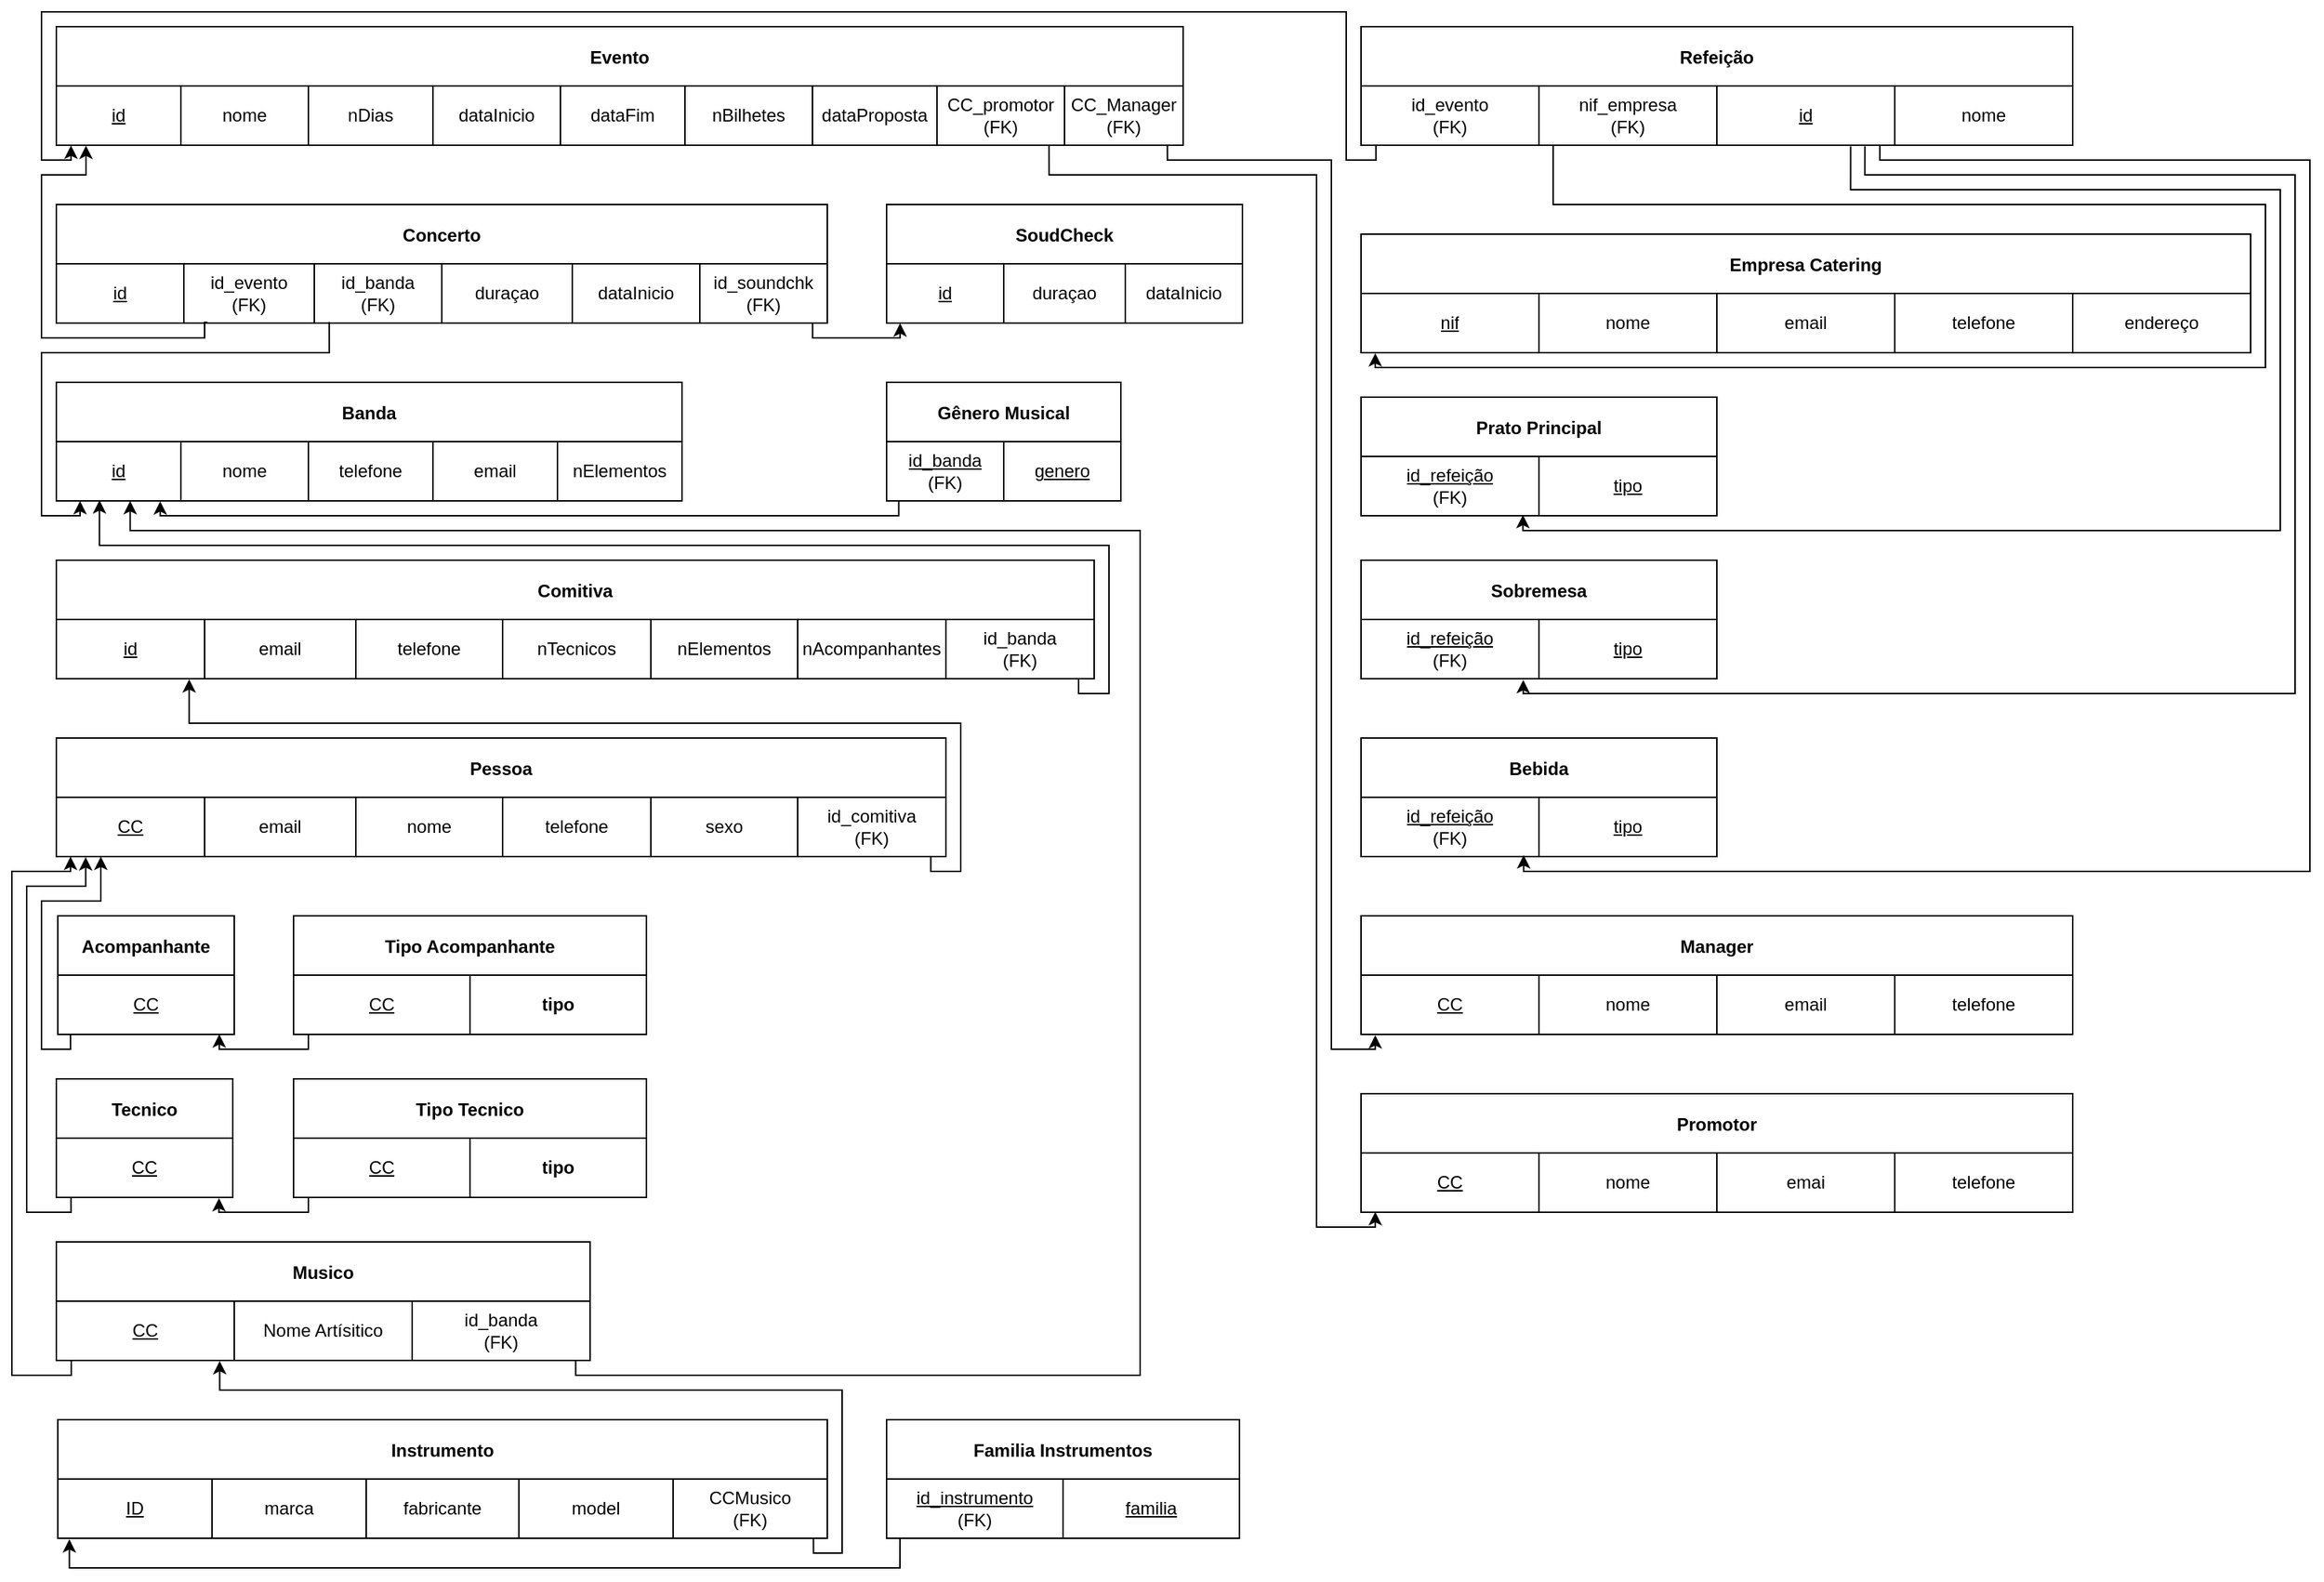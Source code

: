 <mxfile version="17.4.1" type="github" pages="2">
  <diagram id="R2lEEEUBdFMjLlhIrx00" name="ER">
    <mxGraphModel dx="1450" dy="1870" grid="1" gridSize="10" guides="1" tooltips="1" connect="1" arrows="1" fold="1" page="1" pageScale="1" pageWidth="850" pageHeight="1100" math="0" shadow="0" extFonts="Permanent Marker^https://fonts.googleapis.com/css?family=Permanent+Marker">
      <root>
        <mxCell id="0" />
        <mxCell id="1" parent="0" />
        <mxCell id="3KLhhR-wE-iDtdJiDRRI-1" value="Evento" style="shape=table;startSize=40;container=1;collapsible=0;childLayout=tableLayout;fontStyle=1;align=center;" vertex="1" parent="1">
          <mxGeometry x="40" y="40" width="760" height="80" as="geometry" />
        </mxCell>
        <mxCell id="3KLhhR-wE-iDtdJiDRRI-2" value="" style="shape=tableRow;horizontal=0;startSize=0;swimlaneHead=0;swimlaneBody=0;top=0;left=0;bottom=0;right=0;collapsible=0;dropTarget=0;fillColor=none;points=[[0,0.5],[1,0.5]];portConstraint=eastwest;" vertex="1" parent="3KLhhR-wE-iDtdJiDRRI-1">
          <mxGeometry y="40" width="760" height="40" as="geometry" />
        </mxCell>
        <mxCell id="3KLhhR-wE-iDtdJiDRRI-3" value="&lt;u&gt;id&lt;/u&gt;" style="shape=partialRectangle;html=1;whiteSpace=wrap;connectable=0;fillColor=none;top=0;left=0;bottom=0;right=0;overflow=hidden;" vertex="1" parent="3KLhhR-wE-iDtdJiDRRI-2">
          <mxGeometry width="84" height="40" as="geometry">
            <mxRectangle width="84" height="40" as="alternateBounds" />
          </mxGeometry>
        </mxCell>
        <mxCell id="3KLhhR-wE-iDtdJiDRRI-4" value="nome" style="shape=partialRectangle;html=1;whiteSpace=wrap;connectable=0;fillColor=none;top=0;left=0;bottom=0;right=0;overflow=hidden;" vertex="1" parent="3KLhhR-wE-iDtdJiDRRI-2">
          <mxGeometry x="84" width="86" height="40" as="geometry">
            <mxRectangle width="86" height="40" as="alternateBounds" />
          </mxGeometry>
        </mxCell>
        <mxCell id="3KLhhR-wE-iDtdJiDRRI-5" value="nDias" style="shape=partialRectangle;html=1;whiteSpace=wrap;connectable=0;fillColor=none;top=0;left=0;bottom=0;right=0;overflow=hidden;" vertex="1" parent="3KLhhR-wE-iDtdJiDRRI-2">
          <mxGeometry x="170" width="84" height="40" as="geometry">
            <mxRectangle width="84" height="40" as="alternateBounds" />
          </mxGeometry>
        </mxCell>
        <mxCell id="3KLhhR-wE-iDtdJiDRRI-14" value="dataInicio" style="shape=partialRectangle;html=1;whiteSpace=wrap;connectable=0;fillColor=none;top=0;left=0;bottom=0;right=0;overflow=hidden;" vertex="1" parent="3KLhhR-wE-iDtdJiDRRI-2">
          <mxGeometry x="254" width="86" height="40" as="geometry">
            <mxRectangle width="86" height="40" as="alternateBounds" />
          </mxGeometry>
        </mxCell>
        <mxCell id="3KLhhR-wE-iDtdJiDRRI-20" value="dataFim" style="shape=partialRectangle;html=1;whiteSpace=wrap;connectable=0;fillColor=none;top=0;left=0;bottom=0;right=0;overflow=hidden;" vertex="1" parent="3KLhhR-wE-iDtdJiDRRI-2">
          <mxGeometry x="340" width="84" height="40" as="geometry">
            <mxRectangle width="84" height="40" as="alternateBounds" />
          </mxGeometry>
        </mxCell>
        <mxCell id="3KLhhR-wE-iDtdJiDRRI-19" value="nBilhetes" style="shape=partialRectangle;html=1;whiteSpace=wrap;connectable=0;fillColor=none;top=0;left=0;bottom=0;right=0;overflow=hidden;" vertex="1" parent="3KLhhR-wE-iDtdJiDRRI-2">
          <mxGeometry x="424" width="86" height="40" as="geometry">
            <mxRectangle width="86" height="40" as="alternateBounds" />
          </mxGeometry>
        </mxCell>
        <mxCell id="3KLhhR-wE-iDtdJiDRRI-18" value="dataProposta" style="shape=partialRectangle;html=1;whiteSpace=wrap;connectable=0;fillColor=none;top=0;left=0;bottom=0;right=0;overflow=hidden;" vertex="1" parent="3KLhhR-wE-iDtdJiDRRI-2">
          <mxGeometry x="510" width="84" height="40" as="geometry">
            <mxRectangle width="84" height="40" as="alternateBounds" />
          </mxGeometry>
        </mxCell>
        <mxCell id="3KLhhR-wE-iDtdJiDRRI-17" value="&lt;span&gt;CC_promotor&lt;br&gt;(FK)&lt;br&gt;&lt;/span&gt;" style="shape=partialRectangle;html=1;whiteSpace=wrap;connectable=0;fillColor=none;top=0;left=0;bottom=0;right=0;overflow=hidden;" vertex="1" parent="3KLhhR-wE-iDtdJiDRRI-2">
          <mxGeometry x="594" width="86" height="40" as="geometry">
            <mxRectangle width="86" height="40" as="alternateBounds" />
          </mxGeometry>
        </mxCell>
        <mxCell id="3KLhhR-wE-iDtdJiDRRI-16" value="CC_Manager&lt;br&gt;(FK)" style="shape=partialRectangle;html=1;whiteSpace=wrap;connectable=0;fillColor=none;top=0;left=0;bottom=0;right=0;overflow=hidden;" vertex="1" parent="3KLhhR-wE-iDtdJiDRRI-2">
          <mxGeometry x="680" width="80" height="40" as="geometry">
            <mxRectangle width="80" height="40" as="alternateBounds" />
          </mxGeometry>
        </mxCell>
        <mxCell id="3KLhhR-wE-iDtdJiDRRI-21" value="Concerto" style="shape=table;startSize=40;container=1;collapsible=0;childLayout=tableLayout;fontStyle=1;align=center;" vertex="1" parent="1">
          <mxGeometry x="40" y="160" width="520" height="80" as="geometry" />
        </mxCell>
        <mxCell id="3KLhhR-wE-iDtdJiDRRI-22" value="" style="shape=tableRow;horizontal=0;startSize=0;swimlaneHead=0;swimlaneBody=0;top=0;left=0;bottom=0;right=0;collapsible=0;dropTarget=0;fillColor=none;points=[[0,0.5],[1,0.5]];portConstraint=eastwest;" vertex="1" parent="3KLhhR-wE-iDtdJiDRRI-21">
          <mxGeometry y="40" width="520" height="40" as="geometry" />
        </mxCell>
        <mxCell id="3KLhhR-wE-iDtdJiDRRI-23" value="&lt;u&gt;id&lt;/u&gt;" style="shape=partialRectangle;html=1;whiteSpace=wrap;connectable=0;fillColor=none;top=0;left=0;bottom=0;right=0;overflow=hidden;" vertex="1" parent="3KLhhR-wE-iDtdJiDRRI-22">
          <mxGeometry width="86" height="40" as="geometry">
            <mxRectangle width="86" height="40" as="alternateBounds" />
          </mxGeometry>
        </mxCell>
        <mxCell id="3KLhhR-wE-iDtdJiDRRI-24" value="id_evento&lt;br&gt;(FK)" style="shape=partialRectangle;html=1;whiteSpace=wrap;connectable=0;fillColor=none;top=0;left=0;bottom=0;right=0;overflow=hidden;" vertex="1" parent="3KLhhR-wE-iDtdJiDRRI-22">
          <mxGeometry x="86" width="88" height="40" as="geometry">
            <mxRectangle width="88" height="40" as="alternateBounds" />
          </mxGeometry>
        </mxCell>
        <mxCell id="3KLhhR-wE-iDtdJiDRRI-25" value="id_banda&lt;br&gt;(FK)" style="shape=partialRectangle;html=1;whiteSpace=wrap;connectable=0;fillColor=none;top=0;left=0;bottom=0;right=0;overflow=hidden;" vertex="1" parent="3KLhhR-wE-iDtdJiDRRI-22">
          <mxGeometry x="174" width="86" height="40" as="geometry">
            <mxRectangle width="86" height="40" as="alternateBounds" />
          </mxGeometry>
        </mxCell>
        <mxCell id="3KLhhR-wE-iDtdJiDRRI-26" value="duraçao" style="shape=partialRectangle;html=1;whiteSpace=wrap;connectable=0;fillColor=none;top=0;left=0;bottom=0;right=0;overflow=hidden;" vertex="1" parent="3KLhhR-wE-iDtdJiDRRI-22">
          <mxGeometry x="260" width="88" height="40" as="geometry">
            <mxRectangle width="88" height="40" as="alternateBounds" />
          </mxGeometry>
        </mxCell>
        <mxCell id="3KLhhR-wE-iDtdJiDRRI-27" value="dataInicio" style="shape=partialRectangle;html=1;whiteSpace=wrap;connectable=0;fillColor=none;top=0;left=0;bottom=0;right=0;overflow=hidden;" vertex="1" parent="3KLhhR-wE-iDtdJiDRRI-22">
          <mxGeometry x="348" width="86" height="40" as="geometry">
            <mxRectangle width="86" height="40" as="alternateBounds" />
          </mxGeometry>
        </mxCell>
        <mxCell id="3KLhhR-wE-iDtdJiDRRI-32" value="id_soundchk&lt;br&gt;(FK)" style="shape=partialRectangle;html=1;whiteSpace=wrap;connectable=0;fillColor=none;top=0;left=0;bottom=0;right=0;overflow=hidden;" vertex="1" parent="3KLhhR-wE-iDtdJiDRRI-22">
          <mxGeometry x="434" width="86" height="40" as="geometry">
            <mxRectangle width="86" height="40" as="alternateBounds" />
          </mxGeometry>
        </mxCell>
        <mxCell id="3KLhhR-wE-iDtdJiDRRI-33" value="" style="endArrow=classic;html=1;rounded=0;edgeStyle=orthogonalEdgeStyle;exitX=0.196;exitY=0.987;exitDx=0;exitDy=0;exitPerimeter=0;entryX=0.026;entryY=1.006;entryDx=0;entryDy=0;entryPerimeter=0;" edge="1" parent="1" source="3KLhhR-wE-iDtdJiDRRI-22" target="3KLhhR-wE-iDtdJiDRRI-2">
          <mxGeometry width="50" height="50" relative="1" as="geometry">
            <mxPoint x="140" y="250" as="sourcePoint" />
            <mxPoint x="50" y="120" as="targetPoint" />
            <Array as="points">
              <mxPoint x="140" y="240" />
              <mxPoint x="140" y="250" />
              <mxPoint x="30" y="250" />
              <mxPoint x="30" y="140" />
              <mxPoint x="60" y="140" />
              <mxPoint x="60" y="120" />
            </Array>
          </mxGeometry>
        </mxCell>
        <mxCell id="3KLhhR-wE-iDtdJiDRRI-34" value="Banda" style="shape=table;startSize=40;container=1;collapsible=0;childLayout=tableLayout;fontStyle=1;align=center;" vertex="1" parent="1">
          <mxGeometry x="40" y="280" width="422" height="80" as="geometry" />
        </mxCell>
        <mxCell id="3KLhhR-wE-iDtdJiDRRI-35" value="" style="shape=tableRow;horizontal=0;startSize=0;swimlaneHead=0;swimlaneBody=0;top=0;left=0;bottom=0;right=0;collapsible=0;dropTarget=0;fillColor=none;points=[[0,0.5],[1,0.5]];portConstraint=eastwest;" vertex="1" parent="3KLhhR-wE-iDtdJiDRRI-34">
          <mxGeometry y="40" width="422" height="40" as="geometry" />
        </mxCell>
        <mxCell id="3KLhhR-wE-iDtdJiDRRI-36" value="&lt;u&gt;id&lt;/u&gt;" style="shape=partialRectangle;html=1;whiteSpace=wrap;connectable=0;fillColor=none;top=0;left=0;bottom=0;right=0;overflow=hidden;" vertex="1" parent="3KLhhR-wE-iDtdJiDRRI-35">
          <mxGeometry width="84" height="40" as="geometry">
            <mxRectangle width="84" height="40" as="alternateBounds" />
          </mxGeometry>
        </mxCell>
        <mxCell id="3KLhhR-wE-iDtdJiDRRI-39" value="nome" style="shape=partialRectangle;html=1;whiteSpace=wrap;connectable=0;fillColor=none;top=0;left=0;bottom=0;right=0;overflow=hidden;" vertex="1" parent="3KLhhR-wE-iDtdJiDRRI-35">
          <mxGeometry x="84" width="86" height="40" as="geometry">
            <mxRectangle width="86" height="40" as="alternateBounds" />
          </mxGeometry>
        </mxCell>
        <mxCell id="3KLhhR-wE-iDtdJiDRRI-40" value="telefone" style="shape=partialRectangle;html=1;whiteSpace=wrap;connectable=0;fillColor=none;top=0;left=0;bottom=0;right=0;overflow=hidden;" vertex="1" parent="3KLhhR-wE-iDtdJiDRRI-35">
          <mxGeometry x="170" width="84" height="40" as="geometry">
            <mxRectangle width="84" height="40" as="alternateBounds" />
          </mxGeometry>
        </mxCell>
        <mxCell id="3KLhhR-wE-iDtdJiDRRI-41" value="email" style="shape=partialRectangle;html=1;whiteSpace=wrap;connectable=0;fillColor=none;top=0;left=0;bottom=0;right=0;overflow=hidden;" vertex="1" parent="3KLhhR-wE-iDtdJiDRRI-35">
          <mxGeometry x="254" width="84" height="40" as="geometry">
            <mxRectangle width="84" height="40" as="alternateBounds" />
          </mxGeometry>
        </mxCell>
        <mxCell id="3KLhhR-wE-iDtdJiDRRI-58" value="nElementos" style="shape=partialRectangle;html=1;whiteSpace=wrap;connectable=0;fillColor=none;top=0;left=0;bottom=0;right=0;overflow=hidden;" vertex="1" parent="3KLhhR-wE-iDtdJiDRRI-35">
          <mxGeometry x="338" width="84" height="40" as="geometry">
            <mxRectangle width="84" height="40" as="alternateBounds" />
          </mxGeometry>
        </mxCell>
        <mxCell id="3KLhhR-wE-iDtdJiDRRI-42" value="" style="endArrow=classic;html=1;rounded=0;edgeStyle=orthogonalEdgeStyle;exitX=0.354;exitY=0.981;exitDx=0;exitDy=0;exitPerimeter=0;entryX=0.038;entryY=1.001;entryDx=0;entryDy=0;entryPerimeter=0;" edge="1" parent="1" source="3KLhhR-wE-iDtdJiDRRI-22" target="3KLhhR-wE-iDtdJiDRRI-35">
          <mxGeometry width="50" height="50" relative="1" as="geometry">
            <mxPoint x="149.568" y="249.48" as="sourcePoint" />
            <mxPoint x="60" y="380" as="targetPoint" />
            <Array as="points">
              <mxPoint x="220" y="260" />
              <mxPoint x="30" y="260" />
              <mxPoint x="30" y="370" />
              <mxPoint x="59" y="370" />
            </Array>
          </mxGeometry>
        </mxCell>
        <mxCell id="3KLhhR-wE-iDtdJiDRRI-43" value="SoudCheck" style="shape=table;startSize=40;container=1;collapsible=0;childLayout=tableLayout;fontStyle=1;align=center;" vertex="1" parent="1">
          <mxGeometry x="600" y="160" width="240" height="80" as="geometry" />
        </mxCell>
        <mxCell id="3KLhhR-wE-iDtdJiDRRI-44" value="" style="shape=tableRow;horizontal=0;startSize=0;swimlaneHead=0;swimlaneBody=0;top=0;left=0;bottom=0;right=0;collapsible=0;dropTarget=0;fillColor=none;points=[[0,0.5],[1,0.5]];portConstraint=eastwest;" vertex="1" parent="3KLhhR-wE-iDtdJiDRRI-43">
          <mxGeometry y="40" width="240" height="40" as="geometry" />
        </mxCell>
        <mxCell id="3KLhhR-wE-iDtdJiDRRI-45" value="&lt;u&gt;id&lt;/u&gt;" style="shape=partialRectangle;html=1;whiteSpace=wrap;connectable=0;fillColor=none;top=0;left=0;bottom=0;right=0;overflow=hidden;" vertex="1" parent="3KLhhR-wE-iDtdJiDRRI-44">
          <mxGeometry width="79" height="40" as="geometry">
            <mxRectangle width="79" height="40" as="alternateBounds" />
          </mxGeometry>
        </mxCell>
        <mxCell id="3KLhhR-wE-iDtdJiDRRI-48" value="duraçao" style="shape=partialRectangle;html=1;whiteSpace=wrap;connectable=0;fillColor=none;top=0;left=0;bottom=0;right=0;overflow=hidden;" vertex="1" parent="3KLhhR-wE-iDtdJiDRRI-44">
          <mxGeometry x="79" width="82" height="40" as="geometry">
            <mxRectangle width="82" height="40" as="alternateBounds" />
          </mxGeometry>
        </mxCell>
        <mxCell id="3KLhhR-wE-iDtdJiDRRI-49" value="dataInicio" style="shape=partialRectangle;html=1;whiteSpace=wrap;connectable=0;fillColor=none;top=0;left=0;bottom=0;right=0;overflow=hidden;" vertex="1" parent="3KLhhR-wE-iDtdJiDRRI-44">
          <mxGeometry x="161" width="79" height="40" as="geometry">
            <mxRectangle width="79" height="40" as="alternateBounds" />
          </mxGeometry>
        </mxCell>
        <mxCell id="3KLhhR-wE-iDtdJiDRRI-51" value="" style="endArrow=classic;html=1;rounded=0;edgeStyle=orthogonalEdgeStyle;exitX=0.981;exitY=0.986;exitDx=0;exitDy=0;exitPerimeter=0;entryX=0.038;entryY=1.003;entryDx=0;entryDy=0;entryPerimeter=0;" edge="1" parent="1" source="3KLhhR-wE-iDtdJiDRRI-22" target="3KLhhR-wE-iDtdJiDRRI-44">
          <mxGeometry width="50" height="50" relative="1" as="geometry">
            <mxPoint x="539.832" y="240" as="sourcePoint" />
            <mxPoint x="620" y="260" as="targetPoint" />
            <Array as="points">
              <mxPoint x="550" y="250" />
              <mxPoint x="610" y="250" />
            </Array>
          </mxGeometry>
        </mxCell>
        <mxCell id="3KLhhR-wE-iDtdJiDRRI-52" value="Gênero Musical" style="shape=table;startSize=40;container=1;collapsible=0;childLayout=tableLayout;fontStyle=1;align=center;" vertex="1" parent="1">
          <mxGeometry x="600" y="280" width="158" height="80" as="geometry" />
        </mxCell>
        <mxCell id="3KLhhR-wE-iDtdJiDRRI-53" value="" style="shape=tableRow;horizontal=0;startSize=0;swimlaneHead=0;swimlaneBody=0;top=0;left=0;bottom=0;right=0;collapsible=0;dropTarget=0;fillColor=none;points=[[0,0.5],[1,0.5]];portConstraint=eastwest;" vertex="1" parent="3KLhhR-wE-iDtdJiDRRI-52">
          <mxGeometry y="40" width="158" height="40" as="geometry" />
        </mxCell>
        <mxCell id="3KLhhR-wE-iDtdJiDRRI-54" value="&lt;u&gt;id_banda&lt;/u&gt;&lt;br&gt;(FK)" style="shape=partialRectangle;html=1;whiteSpace=wrap;connectable=0;fillColor=none;top=0;left=0;bottom=0;right=0;overflow=hidden;" vertex="1" parent="3KLhhR-wE-iDtdJiDRRI-53">
          <mxGeometry width="79" height="40" as="geometry">
            <mxRectangle width="79" height="40" as="alternateBounds" />
          </mxGeometry>
        </mxCell>
        <mxCell id="3KLhhR-wE-iDtdJiDRRI-56" value="&lt;u&gt;genero&lt;/u&gt;" style="shape=partialRectangle;html=1;whiteSpace=wrap;connectable=0;fillColor=none;top=0;left=0;bottom=0;right=0;overflow=hidden;" vertex="1" parent="3KLhhR-wE-iDtdJiDRRI-53">
          <mxGeometry x="79" width="79" height="40" as="geometry">
            <mxRectangle width="79" height="40" as="alternateBounds" />
          </mxGeometry>
        </mxCell>
        <mxCell id="3KLhhR-wE-iDtdJiDRRI-57" value="" style="endArrow=none;html=1;rounded=0;edgeStyle=orthogonalEdgeStyle;entryX=0.052;entryY=1.001;entryDx=0;entryDy=0;entryPerimeter=0;exitX=0.166;exitY=1.006;exitDx=0;exitDy=0;exitPerimeter=0;endFill=0;startArrow=classic;startFill=1;" edge="1" parent="1" source="3KLhhR-wE-iDtdJiDRRI-35" target="3KLhhR-wE-iDtdJiDRRI-53">
          <mxGeometry width="50" height="50" relative="1" as="geometry">
            <mxPoint x="120" y="370" as="sourcePoint" />
            <mxPoint x="607.0" y="370.68" as="targetPoint" />
            <Array as="points">
              <mxPoint x="110" y="370" />
              <mxPoint x="608" y="370" />
            </Array>
          </mxGeometry>
        </mxCell>
        <mxCell id="3KLhhR-wE-iDtdJiDRRI-59" value="Comitiva" style="shape=table;startSize=40;container=1;collapsible=0;childLayout=tableLayout;fontStyle=1;align=center;" vertex="1" parent="1">
          <mxGeometry x="40" y="400" width="700" height="80" as="geometry" />
        </mxCell>
        <mxCell id="3KLhhR-wE-iDtdJiDRRI-60" value="" style="shape=tableRow;horizontal=0;startSize=0;swimlaneHead=0;swimlaneBody=0;top=0;left=0;bottom=0;right=0;collapsible=0;dropTarget=0;fillColor=none;points=[[0,0.5],[1,0.5]];portConstraint=eastwest;" vertex="1" parent="3KLhhR-wE-iDtdJiDRRI-59">
          <mxGeometry y="40" width="700" height="40" as="geometry" />
        </mxCell>
        <mxCell id="3KLhhR-wE-iDtdJiDRRI-61" value="&lt;u&gt;id&lt;/u&gt;" style="shape=partialRectangle;html=1;whiteSpace=wrap;connectable=0;fillColor=none;top=0;left=0;bottom=0;right=0;overflow=hidden;" vertex="1" parent="3KLhhR-wE-iDtdJiDRRI-60">
          <mxGeometry width="100" height="40" as="geometry">
            <mxRectangle width="100" height="40" as="alternateBounds" />
          </mxGeometry>
        </mxCell>
        <mxCell id="3KLhhR-wE-iDtdJiDRRI-62" value="email" style="shape=partialRectangle;html=1;whiteSpace=wrap;connectable=0;fillColor=none;top=0;left=0;bottom=0;right=0;overflow=hidden;" vertex="1" parent="3KLhhR-wE-iDtdJiDRRI-60">
          <mxGeometry x="100" width="102" height="40" as="geometry">
            <mxRectangle width="102" height="40" as="alternateBounds" />
          </mxGeometry>
        </mxCell>
        <mxCell id="3KLhhR-wE-iDtdJiDRRI-63" value="telefone" style="shape=partialRectangle;html=1;whiteSpace=wrap;connectable=0;fillColor=none;top=0;left=0;bottom=0;right=0;overflow=hidden;" vertex="1" parent="3KLhhR-wE-iDtdJiDRRI-60">
          <mxGeometry x="202" width="99" height="40" as="geometry">
            <mxRectangle width="99" height="40" as="alternateBounds" />
          </mxGeometry>
        </mxCell>
        <mxCell id="3KLhhR-wE-iDtdJiDRRI-64" value="nTecnicos" style="shape=partialRectangle;html=1;whiteSpace=wrap;connectable=0;fillColor=none;top=0;left=0;bottom=0;right=0;overflow=hidden;" vertex="1" parent="3KLhhR-wE-iDtdJiDRRI-60">
          <mxGeometry x="301" width="100" height="40" as="geometry">
            <mxRectangle width="100" height="40" as="alternateBounds" />
          </mxGeometry>
        </mxCell>
        <mxCell id="3KLhhR-wE-iDtdJiDRRI-65" value="nElementos" style="shape=partialRectangle;html=1;whiteSpace=wrap;connectable=0;fillColor=none;top=0;left=0;bottom=0;right=0;overflow=hidden;" vertex="1" parent="3KLhhR-wE-iDtdJiDRRI-60">
          <mxGeometry x="401" width="99" height="40" as="geometry">
            <mxRectangle width="99" height="40" as="alternateBounds" />
          </mxGeometry>
        </mxCell>
        <mxCell id="3KLhhR-wE-iDtdJiDRRI-66" value="nAcompanhantes" style="shape=partialRectangle;html=1;whiteSpace=wrap;connectable=0;fillColor=none;top=0;left=0;bottom=0;right=0;overflow=hidden;" vertex="1" parent="3KLhhR-wE-iDtdJiDRRI-60">
          <mxGeometry x="500" width="100" height="40" as="geometry">
            <mxRectangle width="100" height="40" as="alternateBounds" />
          </mxGeometry>
        </mxCell>
        <mxCell id="3KLhhR-wE-iDtdJiDRRI-67" value="id_banda&lt;br&gt;(FK)" style="shape=partialRectangle;html=1;whiteSpace=wrap;connectable=0;fillColor=none;top=0;left=0;bottom=0;right=0;overflow=hidden;" vertex="1" parent="3KLhhR-wE-iDtdJiDRRI-60">
          <mxGeometry x="600" width="100" height="40" as="geometry">
            <mxRectangle width="100" height="40" as="alternateBounds" />
          </mxGeometry>
        </mxCell>
        <mxCell id="3KLhhR-wE-iDtdJiDRRI-68" value="" style="endArrow=none;html=1;rounded=0;edgeStyle=orthogonalEdgeStyle;exitX=0.069;exitY=0.988;exitDx=0;exitDy=0;exitPerimeter=0;endFill=0;startArrow=classic;startFill=1;entryX=0.985;entryY=0.988;entryDx=0;entryDy=0;entryPerimeter=0;" edge="1" parent="1" source="3KLhhR-wE-iDtdJiDRRI-35" target="3KLhhR-wE-iDtdJiDRRI-60">
          <mxGeometry width="50" height="50" relative="1" as="geometry">
            <mxPoint x="70.002" y="370.24" as="sourcePoint" />
            <mxPoint x="730" y="490" as="targetPoint" />
            <Array as="points">
              <mxPoint x="69" y="390" />
              <mxPoint x="750" y="390" />
              <mxPoint x="750" y="490" />
              <mxPoint x="729" y="490" />
            </Array>
          </mxGeometry>
        </mxCell>
        <mxCell id="3KLhhR-wE-iDtdJiDRRI-69" value="Pessoa" style="shape=table;startSize=40;container=1;collapsible=0;childLayout=tableLayout;fontStyle=1;align=center;" vertex="1" parent="1">
          <mxGeometry x="40" y="520" width="600" height="80" as="geometry" />
        </mxCell>
        <mxCell id="3KLhhR-wE-iDtdJiDRRI-70" value="" style="shape=tableRow;horizontal=0;startSize=0;swimlaneHead=0;swimlaneBody=0;top=0;left=0;bottom=0;right=0;collapsible=0;dropTarget=0;fillColor=none;points=[[0,0.5],[1,0.5]];portConstraint=eastwest;" vertex="1" parent="3KLhhR-wE-iDtdJiDRRI-69">
          <mxGeometry y="40" width="600" height="40" as="geometry" />
        </mxCell>
        <mxCell id="3KLhhR-wE-iDtdJiDRRI-71" value="&lt;u&gt;CC&lt;/u&gt;" style="shape=partialRectangle;html=1;whiteSpace=wrap;connectable=0;fillColor=none;top=0;left=0;bottom=0;right=0;overflow=hidden;" vertex="1" parent="3KLhhR-wE-iDtdJiDRRI-70">
          <mxGeometry width="100" height="40" as="geometry">
            <mxRectangle width="100" height="40" as="alternateBounds" />
          </mxGeometry>
        </mxCell>
        <mxCell id="3KLhhR-wE-iDtdJiDRRI-72" value="email" style="shape=partialRectangle;html=1;whiteSpace=wrap;connectable=0;fillColor=none;top=0;left=0;bottom=0;right=0;overflow=hidden;" vertex="1" parent="3KLhhR-wE-iDtdJiDRRI-70">
          <mxGeometry x="100" width="102" height="40" as="geometry">
            <mxRectangle width="102" height="40" as="alternateBounds" />
          </mxGeometry>
        </mxCell>
        <mxCell id="3KLhhR-wE-iDtdJiDRRI-73" value="nome" style="shape=partialRectangle;html=1;whiteSpace=wrap;connectable=0;fillColor=none;top=0;left=0;bottom=0;right=0;overflow=hidden;" vertex="1" parent="3KLhhR-wE-iDtdJiDRRI-70">
          <mxGeometry x="202" width="99" height="40" as="geometry">
            <mxRectangle width="99" height="40" as="alternateBounds" />
          </mxGeometry>
        </mxCell>
        <mxCell id="3KLhhR-wE-iDtdJiDRRI-74" value="telefone" style="shape=partialRectangle;html=1;whiteSpace=wrap;connectable=0;fillColor=none;top=0;left=0;bottom=0;right=0;overflow=hidden;" vertex="1" parent="3KLhhR-wE-iDtdJiDRRI-70">
          <mxGeometry x="301" width="100" height="40" as="geometry">
            <mxRectangle width="100" height="40" as="alternateBounds" />
          </mxGeometry>
        </mxCell>
        <mxCell id="3KLhhR-wE-iDtdJiDRRI-75" value="sexo" style="shape=partialRectangle;html=1;whiteSpace=wrap;connectable=0;fillColor=none;top=0;left=0;bottom=0;right=0;overflow=hidden;" vertex="1" parent="3KLhhR-wE-iDtdJiDRRI-70">
          <mxGeometry x="401" width="99" height="40" as="geometry">
            <mxRectangle width="99" height="40" as="alternateBounds" />
          </mxGeometry>
        </mxCell>
        <mxCell id="3KLhhR-wE-iDtdJiDRRI-76" value="id_comitiva&lt;br&gt;(FK)" style="shape=partialRectangle;html=1;whiteSpace=wrap;connectable=0;fillColor=none;top=0;left=0;bottom=0;right=0;overflow=hidden;" vertex="1" parent="3KLhhR-wE-iDtdJiDRRI-70">
          <mxGeometry x="500" width="100" height="40" as="geometry">
            <mxRectangle width="100" height="40" as="alternateBounds" />
          </mxGeometry>
        </mxCell>
        <mxCell id="3KLhhR-wE-iDtdJiDRRI-78" value="" style="endArrow=none;html=1;rounded=0;edgeStyle=orthogonalEdgeStyle;endFill=0;startArrow=classic;startFill=1;entryX=0.983;entryY=1;entryDx=0;entryDy=0;entryPerimeter=0;exitX=0.128;exitY=1.008;exitDx=0;exitDy=0;exitPerimeter=0;" edge="1" parent="1" source="3KLhhR-wE-iDtdJiDRRI-60" target="3KLhhR-wE-iDtdJiDRRI-70">
          <mxGeometry width="50" height="50" relative="1" as="geometry">
            <mxPoint x="130" y="490" as="sourcePoint" />
            <mxPoint x="630" y="620" as="targetPoint" />
            <Array as="points">
              <mxPoint x="130" y="510" />
              <mxPoint x="650" y="510" />
              <mxPoint x="650" y="610" />
              <mxPoint x="630" y="610" />
            </Array>
          </mxGeometry>
        </mxCell>
        <mxCell id="3KLhhR-wE-iDtdJiDRRI-79" value="Musico" style="shape=table;startSize=40;container=1;collapsible=0;childLayout=tableLayout;fontStyle=1;align=center;" vertex="1" parent="1">
          <mxGeometry x="40" y="860" width="360" height="80" as="geometry" />
        </mxCell>
        <mxCell id="3KLhhR-wE-iDtdJiDRRI-80" value="" style="shape=tableRow;horizontal=0;startSize=0;swimlaneHead=0;swimlaneBody=0;top=0;left=0;bottom=0;right=0;collapsible=0;dropTarget=0;fillColor=none;points=[[0,0.5],[1,0.5]];portConstraint=eastwest;" vertex="1" parent="3KLhhR-wE-iDtdJiDRRI-79">
          <mxGeometry y="40" width="360" height="40" as="geometry" />
        </mxCell>
        <mxCell id="3KLhhR-wE-iDtdJiDRRI-81" value="&lt;u&gt;CC&lt;/u&gt;" style="shape=partialRectangle;html=1;whiteSpace=wrap;connectable=0;fillColor=none;top=0;left=0;bottom=0;right=0;overflow=hidden;" vertex="1" parent="3KLhhR-wE-iDtdJiDRRI-80">
          <mxGeometry width="120" height="40" as="geometry">
            <mxRectangle width="120" height="40" as="alternateBounds" />
          </mxGeometry>
        </mxCell>
        <mxCell id="3KLhhR-wE-iDtdJiDRRI-107" value="Nome Artísitico" style="shape=partialRectangle;html=1;whiteSpace=wrap;connectable=0;fillColor=none;top=0;left=0;bottom=0;right=0;overflow=hidden;" vertex="1" parent="3KLhhR-wE-iDtdJiDRRI-80">
          <mxGeometry x="120" width="120" height="40" as="geometry">
            <mxRectangle width="120" height="40" as="alternateBounds" />
          </mxGeometry>
        </mxCell>
        <mxCell id="3KLhhR-wE-iDtdJiDRRI-106" value="id_banda&lt;br&gt;(FK)" style="shape=partialRectangle;html=1;whiteSpace=wrap;connectable=0;fillColor=none;top=0;left=0;bottom=0;right=0;overflow=hidden;" vertex="1" parent="3KLhhR-wE-iDtdJiDRRI-80">
          <mxGeometry x="240" width="120" height="40" as="geometry">
            <mxRectangle width="120" height="40" as="alternateBounds" />
          </mxGeometry>
        </mxCell>
        <mxCell id="3KLhhR-wE-iDtdJiDRRI-87" value="Tecnico" style="shape=table;startSize=40;container=1;collapsible=0;childLayout=tableLayout;fontStyle=1;align=center;" vertex="1" parent="1">
          <mxGeometry x="40" y="750" width="119" height="80" as="geometry" />
        </mxCell>
        <mxCell id="3KLhhR-wE-iDtdJiDRRI-88" value="" style="shape=tableRow;horizontal=0;startSize=0;swimlaneHead=0;swimlaneBody=0;top=0;left=0;bottom=0;right=0;collapsible=0;dropTarget=0;fillColor=none;points=[[0,0.5],[1,0.5]];portConstraint=eastwest;" vertex="1" parent="3KLhhR-wE-iDtdJiDRRI-87">
          <mxGeometry y="40" width="119" height="40" as="geometry" />
        </mxCell>
        <mxCell id="3KLhhR-wE-iDtdJiDRRI-89" value="&lt;u&gt;CC&lt;/u&gt;" style="shape=partialRectangle;html=1;whiteSpace=wrap;connectable=0;fillColor=none;top=0;left=0;bottom=0;right=0;overflow=hidden;" vertex="1" parent="3KLhhR-wE-iDtdJiDRRI-88">
          <mxGeometry width="119" height="40" as="geometry">
            <mxRectangle width="119" height="40" as="alternateBounds" />
          </mxGeometry>
        </mxCell>
        <mxCell id="3KLhhR-wE-iDtdJiDRRI-90" value="Acompanhante" style="shape=table;startSize=40;container=1;collapsible=0;childLayout=tableLayout;fontStyle=1;align=center;" vertex="1" parent="1">
          <mxGeometry x="41" y="640" width="119" height="80" as="geometry" />
        </mxCell>
        <mxCell id="3KLhhR-wE-iDtdJiDRRI-91" value="" style="shape=tableRow;horizontal=0;startSize=0;swimlaneHead=0;swimlaneBody=0;top=0;left=0;bottom=0;right=0;collapsible=0;dropTarget=0;fillColor=none;points=[[0,0.5],[1,0.5]];portConstraint=eastwest;" vertex="1" parent="3KLhhR-wE-iDtdJiDRRI-90">
          <mxGeometry y="40" width="119" height="40" as="geometry" />
        </mxCell>
        <mxCell id="3KLhhR-wE-iDtdJiDRRI-92" value="&lt;u&gt;CC&lt;/u&gt;" style="shape=partialRectangle;html=1;whiteSpace=wrap;connectable=0;fillColor=none;top=0;left=0;bottom=0;right=0;overflow=hidden;" vertex="1" parent="3KLhhR-wE-iDtdJiDRRI-91">
          <mxGeometry width="119" height="40" as="geometry">
            <mxRectangle width="119" height="40" as="alternateBounds" />
          </mxGeometry>
        </mxCell>
        <mxCell id="3KLhhR-wE-iDtdJiDRRI-93" value="Tipo Acompanhante" style="shape=table;startSize=40;container=1;collapsible=0;childLayout=tableLayout;fontStyle=1;align=center;" vertex="1" parent="1">
          <mxGeometry x="200" y="640" width="238" height="80" as="geometry" />
        </mxCell>
        <mxCell id="3KLhhR-wE-iDtdJiDRRI-94" value="" style="shape=tableRow;horizontal=0;startSize=0;swimlaneHead=0;swimlaneBody=0;top=0;left=0;bottom=0;right=0;collapsible=0;dropTarget=0;fillColor=none;points=[[0,0.5],[1,0.5]];portConstraint=eastwest;" vertex="1" parent="3KLhhR-wE-iDtdJiDRRI-93">
          <mxGeometry y="40" width="238" height="40" as="geometry" />
        </mxCell>
        <mxCell id="3KLhhR-wE-iDtdJiDRRI-95" value="&lt;u&gt;CC&lt;/u&gt;" style="shape=partialRectangle;html=1;whiteSpace=wrap;connectable=0;fillColor=none;top=0;left=0;bottom=0;right=0;overflow=hidden;" vertex="1" parent="3KLhhR-wE-iDtdJiDRRI-94">
          <mxGeometry width="119" height="40" as="geometry">
            <mxRectangle width="119" height="40" as="alternateBounds" />
          </mxGeometry>
        </mxCell>
        <mxCell id="3KLhhR-wE-iDtdJiDRRI-96" value="&lt;b&gt;tipo&lt;/b&gt;" style="shape=partialRectangle;html=1;whiteSpace=wrap;connectable=0;fillColor=none;top=0;left=0;bottom=0;right=0;overflow=hidden;" vertex="1" parent="3KLhhR-wE-iDtdJiDRRI-94">
          <mxGeometry x="119" width="119" height="40" as="geometry">
            <mxRectangle width="119" height="40" as="alternateBounds" />
          </mxGeometry>
        </mxCell>
        <mxCell id="3KLhhR-wE-iDtdJiDRRI-97" value="Tipo Tecnico" style="shape=table;startSize=40;container=1;collapsible=0;childLayout=tableLayout;fontStyle=1;align=center;" vertex="1" parent="1">
          <mxGeometry x="200" y="750" width="238" height="80" as="geometry" />
        </mxCell>
        <mxCell id="3KLhhR-wE-iDtdJiDRRI-98" value="" style="shape=tableRow;horizontal=0;startSize=0;swimlaneHead=0;swimlaneBody=0;top=0;left=0;bottom=0;right=0;collapsible=0;dropTarget=0;fillColor=none;points=[[0,0.5],[1,0.5]];portConstraint=eastwest;" vertex="1" parent="3KLhhR-wE-iDtdJiDRRI-97">
          <mxGeometry y="40" width="238" height="40" as="geometry" />
        </mxCell>
        <mxCell id="3KLhhR-wE-iDtdJiDRRI-99" value="&lt;u&gt;CC&lt;/u&gt;" style="shape=partialRectangle;html=1;whiteSpace=wrap;connectable=0;fillColor=none;top=0;left=0;bottom=0;right=0;overflow=hidden;" vertex="1" parent="3KLhhR-wE-iDtdJiDRRI-98">
          <mxGeometry width="119" height="40" as="geometry">
            <mxRectangle width="119" height="40" as="alternateBounds" />
          </mxGeometry>
        </mxCell>
        <mxCell id="3KLhhR-wE-iDtdJiDRRI-100" value="&lt;b&gt;tipo&lt;/b&gt;" style="shape=partialRectangle;html=1;whiteSpace=wrap;connectable=0;fillColor=none;top=0;left=0;bottom=0;right=0;overflow=hidden;" vertex="1" parent="3KLhhR-wE-iDtdJiDRRI-98">
          <mxGeometry x="119" width="119" height="40" as="geometry">
            <mxRectangle width="119" height="40" as="alternateBounds" />
          </mxGeometry>
        </mxCell>
        <mxCell id="3KLhhR-wE-iDtdJiDRRI-101" value="" style="endArrow=none;html=1;rounded=0;edgeStyle=orthogonalEdgeStyle;endFill=0;startArrow=classic;startFill=1;exitX=0.05;exitY=1;exitDx=0;exitDy=0;exitPerimeter=0;entryX=0.072;entryY=1.001;entryDx=0;entryDy=0;entryPerimeter=0;" edge="1" parent="1" source="3KLhhR-wE-iDtdJiDRRI-70" target="3KLhhR-wE-iDtdJiDRRI-91">
          <mxGeometry width="50" height="50" relative="1" as="geometry">
            <mxPoint x="50.0" y="600" as="sourcePoint" />
            <mxPoint x="150" y="730" as="targetPoint" />
            <Array as="points">
              <mxPoint x="70" y="630" />
              <mxPoint x="30" y="630" />
              <mxPoint x="30" y="730" />
              <mxPoint x="50" y="730" />
            </Array>
          </mxGeometry>
        </mxCell>
        <mxCell id="3KLhhR-wE-iDtdJiDRRI-102" value="" style="endArrow=none;html=1;rounded=0;edgeStyle=orthogonalEdgeStyle;endFill=0;startArrow=classic;startFill=1;entryX=0.083;entryY=0.998;entryDx=0;entryDy=0;entryPerimeter=0;exitX=0.033;exitY=1.01;exitDx=0;exitDy=0;exitPerimeter=0;" edge="1" parent="1" source="3KLhhR-wE-iDtdJiDRRI-70" target="3KLhhR-wE-iDtdJiDRRI-88">
          <mxGeometry width="50" height="50" relative="1" as="geometry">
            <mxPoint x="60" y="620" as="sourcePoint" />
            <mxPoint x="50" y="850" as="targetPoint" />
            <Array as="points">
              <mxPoint x="60" y="620" />
              <mxPoint x="20" y="620" />
              <mxPoint x="20" y="840" />
              <mxPoint x="50" y="840" />
            </Array>
          </mxGeometry>
        </mxCell>
        <mxCell id="3KLhhR-wE-iDtdJiDRRI-103" value="" style="endArrow=none;html=1;rounded=0;edgeStyle=orthogonalEdgeStyle;endFill=0;startArrow=classic;startFill=1;entryX=0.028;entryY=0.993;entryDx=0;entryDy=0;entryPerimeter=0;exitX=0.016;exitY=1.001;exitDx=0;exitDy=0;exitPerimeter=0;" edge="1" parent="1" source="3KLhhR-wE-iDtdJiDRRI-70" target="3KLhhR-wE-iDtdJiDRRI-80">
          <mxGeometry width="50" height="50" relative="1" as="geometry">
            <mxPoint x="50" y="610" as="sourcePoint" />
            <mxPoint x="49.877" y="969.52" as="targetPoint" />
            <Array as="points">
              <mxPoint x="50" y="610" />
              <mxPoint x="10" y="610" />
              <mxPoint x="10" y="950" />
              <mxPoint x="50" y="950" />
            </Array>
          </mxGeometry>
        </mxCell>
        <mxCell id="3KLhhR-wE-iDtdJiDRRI-104" value="" style="endArrow=none;html=1;rounded=0;edgeStyle=orthogonalEdgeStyle;endFill=0;startArrow=classic;startFill=1;exitX=0.915;exitY=0.996;exitDx=0;exitDy=0;exitPerimeter=0;entryX=0.042;entryY=1.003;entryDx=0;entryDy=0;entryPerimeter=0;" edge="1" parent="1" source="3KLhhR-wE-iDtdJiDRRI-91" target="3KLhhR-wE-iDtdJiDRRI-94">
          <mxGeometry width="50" height="50" relative="1" as="geometry">
            <mxPoint x="150" y="730" as="sourcePoint" />
            <mxPoint x="210" y="730" as="targetPoint" />
            <Array as="points">
              <mxPoint x="150" y="730" />
              <mxPoint x="210" y="730" />
            </Array>
          </mxGeometry>
        </mxCell>
        <mxCell id="3KLhhR-wE-iDtdJiDRRI-105" value="" style="endArrow=none;html=1;rounded=0;edgeStyle=orthogonalEdgeStyle;endFill=0;startArrow=classic;startFill=1;exitX=0.922;exitY=1.011;exitDx=0;exitDy=0;exitPerimeter=0;entryX=0.042;entryY=0.991;entryDx=0;entryDy=0;entryPerimeter=0;" edge="1" parent="1" source="3KLhhR-wE-iDtdJiDRRI-88" target="3KLhhR-wE-iDtdJiDRRI-98">
          <mxGeometry width="50" height="50" relative="1" as="geometry">
            <mxPoint x="150.005" y="840.0" as="sourcePoint" />
            <mxPoint x="210.116" y="840.28" as="targetPoint" />
            <Array as="points">
              <mxPoint x="150" y="840" />
              <mxPoint x="210" y="840" />
            </Array>
          </mxGeometry>
        </mxCell>
        <mxCell id="3KLhhR-wE-iDtdJiDRRI-108" value="" style="endArrow=none;html=1;rounded=0;edgeStyle=orthogonalEdgeStyle;endFill=0;startArrow=classic;startFill=1;exitX=0.118;exitY=1.001;exitDx=0;exitDy=0;exitPerimeter=0;entryX=0.973;entryY=1.005;entryDx=0;entryDy=0;entryPerimeter=0;" edge="1" parent="1" source="3KLhhR-wE-iDtdJiDRRI-35" target="3KLhhR-wE-iDtdJiDRRI-80">
          <mxGeometry width="50" height="50" relative="1" as="geometry">
            <mxPoint x="90" y="370" as="sourcePoint" />
            <mxPoint x="390" y="970" as="targetPoint" />
            <Array as="points">
              <mxPoint x="90" y="380" />
              <mxPoint x="771" y="380" />
              <mxPoint x="771" y="950" />
              <mxPoint x="390" y="950" />
            </Array>
          </mxGeometry>
        </mxCell>
        <mxCell id="3KLhhR-wE-iDtdJiDRRI-109" value="Instrumento" style="shape=table;startSize=40;container=1;collapsible=0;childLayout=tableLayout;fontStyle=1;align=center;" vertex="1" parent="1">
          <mxGeometry x="41" y="980" width="519" height="80" as="geometry" />
        </mxCell>
        <mxCell id="3KLhhR-wE-iDtdJiDRRI-110" value="" style="shape=tableRow;horizontal=0;startSize=0;swimlaneHead=0;swimlaneBody=0;top=0;left=0;bottom=0;right=0;collapsible=0;dropTarget=0;fillColor=none;points=[[0,0.5],[1,0.5]];portConstraint=eastwest;" vertex="1" parent="3KLhhR-wE-iDtdJiDRRI-109">
          <mxGeometry y="40" width="519" height="40" as="geometry" />
        </mxCell>
        <mxCell id="3KLhhR-wE-iDtdJiDRRI-111" value="&lt;u&gt;ID&lt;/u&gt;" style="shape=partialRectangle;html=1;whiteSpace=wrap;connectable=0;fillColor=none;top=0;left=0;bottom=0;right=0;overflow=hidden;" vertex="1" parent="3KLhhR-wE-iDtdJiDRRI-110">
          <mxGeometry width="104" height="40" as="geometry">
            <mxRectangle width="104" height="40" as="alternateBounds" />
          </mxGeometry>
        </mxCell>
        <mxCell id="3KLhhR-wE-iDtdJiDRRI-112" value="marca" style="shape=partialRectangle;html=1;whiteSpace=wrap;connectable=0;fillColor=none;top=0;left=0;bottom=0;right=0;overflow=hidden;" vertex="1" parent="3KLhhR-wE-iDtdJiDRRI-110">
          <mxGeometry x="104" width="104" height="40" as="geometry">
            <mxRectangle width="104" height="40" as="alternateBounds" />
          </mxGeometry>
        </mxCell>
        <mxCell id="3KLhhR-wE-iDtdJiDRRI-113" value="fabricante" style="shape=partialRectangle;html=1;whiteSpace=wrap;connectable=0;fillColor=none;top=0;left=0;bottom=0;right=0;overflow=hidden;" vertex="1" parent="3KLhhR-wE-iDtdJiDRRI-110">
          <mxGeometry x="208" width="103" height="40" as="geometry">
            <mxRectangle width="103" height="40" as="alternateBounds" />
          </mxGeometry>
        </mxCell>
        <mxCell id="3KLhhR-wE-iDtdJiDRRI-114" value="model" style="shape=partialRectangle;html=1;whiteSpace=wrap;connectable=0;fillColor=none;top=0;left=0;bottom=0;right=0;overflow=hidden;" vertex="1" parent="3KLhhR-wE-iDtdJiDRRI-110">
          <mxGeometry x="311" width="104" height="40" as="geometry">
            <mxRectangle width="104" height="40" as="alternateBounds" />
          </mxGeometry>
        </mxCell>
        <mxCell id="3KLhhR-wE-iDtdJiDRRI-115" value="CCMusico&lt;br&gt;(FK)" style="shape=partialRectangle;html=1;whiteSpace=wrap;connectable=0;fillColor=none;top=0;left=0;bottom=0;right=0;overflow=hidden;" vertex="1" parent="3KLhhR-wE-iDtdJiDRRI-110">
          <mxGeometry x="415" width="104" height="40" as="geometry">
            <mxRectangle width="104" height="40" as="alternateBounds" />
          </mxGeometry>
        </mxCell>
        <mxCell id="3KLhhR-wE-iDtdJiDRRI-116" value="Familia Instrumentos" style="shape=table;startSize=40;container=1;collapsible=0;childLayout=tableLayout;fontStyle=1;align=center;" vertex="1" parent="1">
          <mxGeometry x="600" y="980" width="238" height="80" as="geometry" />
        </mxCell>
        <mxCell id="3KLhhR-wE-iDtdJiDRRI-117" value="" style="shape=tableRow;horizontal=0;startSize=0;swimlaneHead=0;swimlaneBody=0;top=0;left=0;bottom=0;right=0;collapsible=0;dropTarget=0;fillColor=none;points=[[0,0.5],[1,0.5]];portConstraint=eastwest;" vertex="1" parent="3KLhhR-wE-iDtdJiDRRI-116">
          <mxGeometry y="40" width="238" height="40" as="geometry" />
        </mxCell>
        <mxCell id="3KLhhR-wE-iDtdJiDRRI-118" value="&lt;u&gt;id_instrumento&lt;/u&gt;&lt;br&gt;(FK)" style="shape=partialRectangle;html=1;whiteSpace=wrap;connectable=0;fillColor=none;top=0;left=0;bottom=0;right=0;overflow=hidden;" vertex="1" parent="3KLhhR-wE-iDtdJiDRRI-117">
          <mxGeometry width="119" height="40" as="geometry">
            <mxRectangle width="119" height="40" as="alternateBounds" />
          </mxGeometry>
        </mxCell>
        <mxCell id="3KLhhR-wE-iDtdJiDRRI-119" value="&lt;u&gt;familia&lt;/u&gt;" style="shape=partialRectangle;html=1;whiteSpace=wrap;connectable=0;fillColor=none;top=0;left=0;bottom=0;right=0;overflow=hidden;" vertex="1" parent="3KLhhR-wE-iDtdJiDRRI-117">
          <mxGeometry x="119" width="119" height="40" as="geometry">
            <mxRectangle width="119" height="40" as="alternateBounds" />
          </mxGeometry>
        </mxCell>
        <mxCell id="3KLhhR-wE-iDtdJiDRRI-120" value="" style="endArrow=none;html=1;rounded=0;edgeStyle=orthogonalEdgeStyle;endFill=0;startArrow=classic;startFill=1;exitX=0.306;exitY=1.008;exitDx=0;exitDy=0;exitPerimeter=0;entryX=0.982;entryY=1.001;entryDx=0;entryDy=0;entryPerimeter=0;" edge="1" parent="1" source="3KLhhR-wE-iDtdJiDRRI-80" target="3KLhhR-wE-iDtdJiDRRI-110">
          <mxGeometry width="50" height="50" relative="1" as="geometry">
            <mxPoint x="150.018" y="970.8" as="sourcePoint" />
            <mxPoint x="630" y="1090" as="targetPoint" />
            <Array as="points">
              <mxPoint x="150" y="960" />
              <mxPoint x="570" y="960" />
              <mxPoint x="570" y="1070" />
              <mxPoint x="551" y="1070" />
            </Array>
          </mxGeometry>
        </mxCell>
        <mxCell id="3KLhhR-wE-iDtdJiDRRI-121" value="" style="endArrow=none;html=1;rounded=0;edgeStyle=orthogonalEdgeStyle;endFill=0;startArrow=classic;startFill=1;exitX=0.015;exitY=1.015;exitDx=0;exitDy=0;exitPerimeter=0;entryX=0.038;entryY=1;entryDx=0;entryDy=0;entryPerimeter=0;" edge="1" parent="1" source="3KLhhR-wE-iDtdJiDRRI-110" target="3KLhhR-wE-iDtdJiDRRI-117">
          <mxGeometry width="50" height="50" relative="1" as="geometry">
            <mxPoint x="150.068" y="1090.8" as="sourcePoint" />
            <mxPoint x="50" y="1210" as="targetPoint" />
            <Array as="points">
              <mxPoint x="49" y="1080" />
              <mxPoint x="609" y="1080" />
            </Array>
          </mxGeometry>
        </mxCell>
        <mxCell id="3KLhhR-wE-iDtdJiDRRI-122" value="Refeição" style="shape=table;startSize=40;container=1;collapsible=0;childLayout=tableLayout;fontStyle=1;align=center;" vertex="1" parent="1">
          <mxGeometry x="920" y="40" width="480" height="80" as="geometry" />
        </mxCell>
        <mxCell id="3KLhhR-wE-iDtdJiDRRI-123" value="" style="shape=tableRow;horizontal=0;startSize=0;swimlaneHead=0;swimlaneBody=0;top=0;left=0;bottom=0;right=0;collapsible=0;dropTarget=0;fillColor=none;points=[[0,0.5],[1,0.5]];portConstraint=eastwest;" vertex="1" parent="3KLhhR-wE-iDtdJiDRRI-122">
          <mxGeometry y="40" width="480" height="40" as="geometry" />
        </mxCell>
        <mxCell id="3KLhhR-wE-iDtdJiDRRI-124" value="id_evento&lt;br&gt;(FK)" style="shape=partialRectangle;html=1;whiteSpace=wrap;connectable=0;fillColor=none;top=0;left=0;bottom=0;right=0;overflow=hidden;" vertex="1" parent="3KLhhR-wE-iDtdJiDRRI-123">
          <mxGeometry width="120" height="40" as="geometry">
            <mxRectangle width="120" height="40" as="alternateBounds" />
          </mxGeometry>
        </mxCell>
        <mxCell id="3KLhhR-wE-iDtdJiDRRI-144" value="&lt;span&gt;nif_empresa&lt;/span&gt;&lt;br&gt;&lt;span&gt;(FK)&lt;/span&gt;" style="shape=partialRectangle;html=1;whiteSpace=wrap;connectable=0;fillColor=none;top=0;left=0;bottom=0;right=0;overflow=hidden;" vertex="1" parent="3KLhhR-wE-iDtdJiDRRI-123">
          <mxGeometry x="120" width="120" height="40" as="geometry">
            <mxRectangle width="120" height="40" as="alternateBounds" />
          </mxGeometry>
        </mxCell>
        <mxCell id="3KLhhR-wE-iDtdJiDRRI-130" value="&lt;u&gt;id&lt;/u&gt;" style="shape=partialRectangle;html=1;whiteSpace=wrap;connectable=0;fillColor=none;top=0;left=0;bottom=0;right=0;overflow=hidden;" vertex="1" parent="3KLhhR-wE-iDtdJiDRRI-123">
          <mxGeometry x="240" width="120" height="40" as="geometry">
            <mxRectangle width="120" height="40" as="alternateBounds" />
          </mxGeometry>
        </mxCell>
        <mxCell id="3KLhhR-wE-iDtdJiDRRI-125" value="nome" style="shape=partialRectangle;html=1;whiteSpace=wrap;connectable=0;fillColor=none;top=0;left=0;bottom=0;right=0;overflow=hidden;" vertex="1" parent="3KLhhR-wE-iDtdJiDRRI-123">
          <mxGeometry x="360" width="120" height="40" as="geometry">
            <mxRectangle width="120" height="40" as="alternateBounds" />
          </mxGeometry>
        </mxCell>
        <mxCell id="3KLhhR-wE-iDtdJiDRRI-131" value="Empresa Catering" style="shape=table;startSize=40;container=1;collapsible=0;childLayout=tableLayout;fontStyle=1;align=center;" vertex="1" parent="1">
          <mxGeometry x="920" y="180" width="600" height="80" as="geometry" />
        </mxCell>
        <mxCell id="3KLhhR-wE-iDtdJiDRRI-132" value="" style="shape=tableRow;horizontal=0;startSize=0;swimlaneHead=0;swimlaneBody=0;top=0;left=0;bottom=0;right=0;collapsible=0;dropTarget=0;fillColor=none;points=[[0,0.5],[1,0.5]];portConstraint=eastwest;" vertex="1" parent="3KLhhR-wE-iDtdJiDRRI-131">
          <mxGeometry y="40" width="600" height="40" as="geometry" />
        </mxCell>
        <mxCell id="3KLhhR-wE-iDtdJiDRRI-133" value="&lt;u&gt;nif&lt;/u&gt;" style="shape=partialRectangle;html=1;whiteSpace=wrap;connectable=0;fillColor=none;top=0;left=0;bottom=0;right=0;overflow=hidden;" vertex="1" parent="3KLhhR-wE-iDtdJiDRRI-132">
          <mxGeometry width="120" height="40" as="geometry">
            <mxRectangle width="120" height="40" as="alternateBounds" />
          </mxGeometry>
        </mxCell>
        <mxCell id="3KLhhR-wE-iDtdJiDRRI-134" value="nome" style="shape=partialRectangle;html=1;whiteSpace=wrap;connectable=0;fillColor=none;top=0;left=0;bottom=0;right=0;overflow=hidden;" vertex="1" parent="3KLhhR-wE-iDtdJiDRRI-132">
          <mxGeometry x="120" width="120" height="40" as="geometry">
            <mxRectangle width="120" height="40" as="alternateBounds" />
          </mxGeometry>
        </mxCell>
        <mxCell id="3KLhhR-wE-iDtdJiDRRI-135" value="email" style="shape=partialRectangle;html=1;whiteSpace=wrap;connectable=0;fillColor=none;top=0;left=0;bottom=0;right=0;overflow=hidden;" vertex="1" parent="3KLhhR-wE-iDtdJiDRRI-132">
          <mxGeometry x="240" width="120" height="40" as="geometry">
            <mxRectangle width="120" height="40" as="alternateBounds" />
          </mxGeometry>
        </mxCell>
        <mxCell id="3KLhhR-wE-iDtdJiDRRI-136" value="telefone" style="shape=partialRectangle;html=1;whiteSpace=wrap;connectable=0;fillColor=none;top=0;left=0;bottom=0;right=0;overflow=hidden;" vertex="1" parent="3KLhhR-wE-iDtdJiDRRI-132">
          <mxGeometry x="360" width="120" height="40" as="geometry">
            <mxRectangle width="120" height="40" as="alternateBounds" />
          </mxGeometry>
        </mxCell>
        <mxCell id="3KLhhR-wE-iDtdJiDRRI-137" value="endereço" style="shape=partialRectangle;html=1;whiteSpace=wrap;connectable=0;fillColor=none;top=0;left=0;bottom=0;right=0;overflow=hidden;" vertex="1" parent="3KLhhR-wE-iDtdJiDRRI-132">
          <mxGeometry x="480" width="120" height="40" as="geometry">
            <mxRectangle width="120" height="40" as="alternateBounds" />
          </mxGeometry>
        </mxCell>
        <mxCell id="3KLhhR-wE-iDtdJiDRRI-145" value="" style="endArrow=classic;html=1;rounded=0;edgeStyle=orthogonalEdgeStyle;exitX=0.021;exitY=0.999;exitDx=0;exitDy=0;exitPerimeter=0;entryX=0.013;entryY=1.004;entryDx=0;entryDy=0;entryPerimeter=0;" edge="1" parent="1" source="3KLhhR-wE-iDtdJiDRRI-123" target="3KLhhR-wE-iDtdJiDRRI-2">
          <mxGeometry width="50" height="50" relative="1" as="geometry">
            <mxPoint x="894.286" y="131" as="sourcePoint" />
            <mxPoint x="110" y="131" as="targetPoint" />
            <Array as="points">
              <mxPoint x="930" y="130" />
              <mxPoint x="910" y="130" />
              <mxPoint x="910" y="30" />
              <mxPoint x="30" y="30" />
              <mxPoint x="30" y="130" />
              <mxPoint x="50" y="130" />
            </Array>
          </mxGeometry>
        </mxCell>
        <mxCell id="3KLhhR-wE-iDtdJiDRRI-147" value="" style="endArrow=classic;html=1;rounded=0;edgeStyle=orthogonalEdgeStyle;entryX=0.016;entryY=1.008;entryDx=0;entryDy=0;entryPerimeter=0;exitX=0.27;exitY=1.006;exitDx=0;exitDy=0;exitPerimeter=0;" edge="1" parent="1" source="3KLhhR-wE-iDtdJiDRRI-123" target="3KLhhR-wE-iDtdJiDRRI-132">
          <mxGeometry width="50" height="50" relative="1" as="geometry">
            <mxPoint x="1010" y="140" as="sourcePoint" />
            <mxPoint x="890" y="250" as="targetPoint" />
            <Array as="points">
              <mxPoint x="1050" y="160" />
              <mxPoint x="1530" y="160" />
              <mxPoint x="1530" y="270" />
              <mxPoint x="930" y="270" />
            </Array>
          </mxGeometry>
        </mxCell>
        <mxCell id="3KLhhR-wE-iDtdJiDRRI-148" value="Prato Principal" style="shape=table;startSize=40;container=1;collapsible=0;childLayout=tableLayout;fontStyle=1;align=center;" vertex="1" parent="1">
          <mxGeometry x="920" y="290" width="240" height="80" as="geometry" />
        </mxCell>
        <mxCell id="3KLhhR-wE-iDtdJiDRRI-149" value="" style="shape=tableRow;horizontal=0;startSize=0;swimlaneHead=0;swimlaneBody=0;top=0;left=0;bottom=0;right=0;collapsible=0;dropTarget=0;fillColor=none;points=[[0,0.5],[1,0.5]];portConstraint=eastwest;" vertex="1" parent="3KLhhR-wE-iDtdJiDRRI-148">
          <mxGeometry y="40" width="240" height="40" as="geometry" />
        </mxCell>
        <mxCell id="3KLhhR-wE-iDtdJiDRRI-150" value="&lt;u&gt;id_refeição&lt;/u&gt;&lt;br&gt;(FK)" style="shape=partialRectangle;html=1;whiteSpace=wrap;connectable=0;fillColor=none;top=0;left=0;bottom=0;right=0;overflow=hidden;" vertex="1" parent="3KLhhR-wE-iDtdJiDRRI-149">
          <mxGeometry width="120" height="40" as="geometry">
            <mxRectangle width="120" height="40" as="alternateBounds" />
          </mxGeometry>
        </mxCell>
        <mxCell id="3KLhhR-wE-iDtdJiDRRI-152" value="&lt;u&gt;tipo&lt;/u&gt;" style="shape=partialRectangle;html=1;whiteSpace=wrap;connectable=0;fillColor=none;top=0;left=0;bottom=0;right=0;overflow=hidden;" vertex="1" parent="3KLhhR-wE-iDtdJiDRRI-149">
          <mxGeometry x="120" width="120" height="40" as="geometry">
            <mxRectangle width="120" height="40" as="alternateBounds" />
          </mxGeometry>
        </mxCell>
        <mxCell id="3KLhhR-wE-iDtdJiDRRI-154" value="" style="endArrow=classic;html=1;rounded=0;edgeStyle=orthogonalEdgeStyle;entryX=0.455;entryY=0.986;entryDx=0;entryDy=0;entryPerimeter=0;exitX=0.688;exitY=1.018;exitDx=0;exitDy=0;exitPerimeter=0;" edge="1" parent="1" source="3KLhhR-wE-iDtdJiDRRI-123" target="3KLhhR-wE-iDtdJiDRRI-149">
          <mxGeometry width="50" height="50" relative="1" as="geometry">
            <mxPoint x="1170" y="130" as="sourcePoint" />
            <mxPoint x="1030" y="370.08" as="targetPoint" />
            <Array as="points">
              <mxPoint x="1250" y="150" />
              <mxPoint x="1540" y="150" />
              <mxPoint x="1540" y="380" />
              <mxPoint x="1029" y="380" />
            </Array>
          </mxGeometry>
        </mxCell>
        <mxCell id="3KLhhR-wE-iDtdJiDRRI-155" value="Sobremesa" style="shape=table;startSize=40;container=1;collapsible=0;childLayout=tableLayout;fontStyle=1;align=center;" vertex="1" parent="1">
          <mxGeometry x="920" y="400" width="240" height="80" as="geometry" />
        </mxCell>
        <mxCell id="3KLhhR-wE-iDtdJiDRRI-156" value="" style="shape=tableRow;horizontal=0;startSize=0;swimlaneHead=0;swimlaneBody=0;top=0;left=0;bottom=0;right=0;collapsible=0;dropTarget=0;fillColor=none;points=[[0,0.5],[1,0.5]];portConstraint=eastwest;" vertex="1" parent="3KLhhR-wE-iDtdJiDRRI-155">
          <mxGeometry y="40" width="240" height="40" as="geometry" />
        </mxCell>
        <mxCell id="3KLhhR-wE-iDtdJiDRRI-157" value="&lt;u&gt;id_refeição&lt;/u&gt;&lt;br&gt;(FK)" style="shape=partialRectangle;html=1;whiteSpace=wrap;connectable=0;fillColor=none;top=0;left=0;bottom=0;right=0;overflow=hidden;" vertex="1" parent="3KLhhR-wE-iDtdJiDRRI-156">
          <mxGeometry width="120" height="40" as="geometry">
            <mxRectangle width="120" height="40" as="alternateBounds" />
          </mxGeometry>
        </mxCell>
        <mxCell id="3KLhhR-wE-iDtdJiDRRI-158" value="&lt;u&gt;tipo&lt;/u&gt;" style="shape=partialRectangle;html=1;whiteSpace=wrap;connectable=0;fillColor=none;top=0;left=0;bottom=0;right=0;overflow=hidden;" vertex="1" parent="3KLhhR-wE-iDtdJiDRRI-156">
          <mxGeometry x="120" width="120" height="40" as="geometry">
            <mxRectangle width="120" height="40" as="alternateBounds" />
          </mxGeometry>
        </mxCell>
        <mxCell id="3KLhhR-wE-iDtdJiDRRI-159" value="" style="endArrow=classic;html=1;rounded=0;edgeStyle=orthogonalEdgeStyle;exitX=0.708;exitY=1.018;exitDx=0;exitDy=0;exitPerimeter=0;entryX=0.456;entryY=1.02;entryDx=0;entryDy=0;entryPerimeter=0;" edge="1" parent="1" source="3KLhhR-wE-iDtdJiDRRI-123" target="3KLhhR-wE-iDtdJiDRRI-156">
          <mxGeometry width="50" height="50" relative="1" as="geometry">
            <mxPoint x="1180" y="130" as="sourcePoint" />
            <mxPoint x="1020" y="540" as="targetPoint" />
            <Array as="points">
              <mxPoint x="1260" y="140" />
              <mxPoint x="1550" y="140" />
              <mxPoint x="1550" y="490" />
              <mxPoint x="1029" y="490" />
            </Array>
          </mxGeometry>
        </mxCell>
        <mxCell id="3KLhhR-wE-iDtdJiDRRI-160" value="Bebida" style="shape=table;startSize=40;container=1;collapsible=0;childLayout=tableLayout;fontStyle=1;align=center;" vertex="1" parent="1">
          <mxGeometry x="920" y="520" width="240" height="80" as="geometry" />
        </mxCell>
        <mxCell id="3KLhhR-wE-iDtdJiDRRI-161" value="" style="shape=tableRow;horizontal=0;startSize=0;swimlaneHead=0;swimlaneBody=0;top=0;left=0;bottom=0;right=0;collapsible=0;dropTarget=0;fillColor=none;points=[[0,0.5],[1,0.5]];portConstraint=eastwest;" vertex="1" parent="3KLhhR-wE-iDtdJiDRRI-160">
          <mxGeometry y="40" width="240" height="40" as="geometry" />
        </mxCell>
        <mxCell id="3KLhhR-wE-iDtdJiDRRI-162" value="&lt;u&gt;id_refeição&lt;/u&gt;&lt;br&gt;(FK)" style="shape=partialRectangle;html=1;whiteSpace=wrap;connectable=0;fillColor=none;top=0;left=0;bottom=0;right=0;overflow=hidden;" vertex="1" parent="3KLhhR-wE-iDtdJiDRRI-161">
          <mxGeometry width="120" height="40" as="geometry">
            <mxRectangle width="120" height="40" as="alternateBounds" />
          </mxGeometry>
        </mxCell>
        <mxCell id="3KLhhR-wE-iDtdJiDRRI-163" value="&lt;u&gt;tipo&lt;/u&gt;" style="shape=partialRectangle;html=1;whiteSpace=wrap;connectable=0;fillColor=none;top=0;left=0;bottom=0;right=0;overflow=hidden;" vertex="1" parent="3KLhhR-wE-iDtdJiDRRI-161">
          <mxGeometry x="120" width="120" height="40" as="geometry">
            <mxRectangle width="120" height="40" as="alternateBounds" />
          </mxGeometry>
        </mxCell>
        <mxCell id="3KLhhR-wE-iDtdJiDRRI-164" value="" style="endArrow=classic;html=1;rounded=0;edgeStyle=orthogonalEdgeStyle;entryX=0.457;entryY=0.976;entryDx=0;entryDy=0;entryPerimeter=0;exitX=0.729;exitY=1;exitDx=0;exitDy=0;exitPerimeter=0;" edge="1" parent="1" source="3KLhhR-wE-iDtdJiDRRI-123" target="3KLhhR-wE-iDtdJiDRRI-161">
          <mxGeometry width="50" height="50" relative="1" as="geometry">
            <mxPoint x="1170" y="140" as="sourcePoint" />
            <mxPoint x="1030.07" y="610.8" as="targetPoint" />
            <Array as="points">
              <mxPoint x="1270" y="130" />
              <mxPoint x="1560" y="130" />
              <mxPoint x="1560" y="610" />
              <mxPoint x="1030" y="610" />
            </Array>
          </mxGeometry>
        </mxCell>
        <mxCell id="3KLhhR-wE-iDtdJiDRRI-165" value="Manager" style="shape=table;startSize=40;container=1;collapsible=0;childLayout=tableLayout;fontStyle=1;align=center;" vertex="1" parent="1">
          <mxGeometry x="920" y="640" width="480" height="80" as="geometry" />
        </mxCell>
        <mxCell id="3KLhhR-wE-iDtdJiDRRI-166" value="" style="shape=tableRow;horizontal=0;startSize=0;swimlaneHead=0;swimlaneBody=0;top=0;left=0;bottom=0;right=0;collapsible=0;dropTarget=0;fillColor=none;points=[[0,0.5],[1,0.5]];portConstraint=eastwest;" vertex="1" parent="3KLhhR-wE-iDtdJiDRRI-165">
          <mxGeometry y="40" width="480" height="40" as="geometry" />
        </mxCell>
        <mxCell id="3KLhhR-wE-iDtdJiDRRI-167" value="&lt;u&gt;CC&lt;/u&gt;" style="shape=partialRectangle;html=1;whiteSpace=wrap;connectable=0;fillColor=none;top=0;left=0;bottom=0;right=0;overflow=hidden;" vertex="1" parent="3KLhhR-wE-iDtdJiDRRI-166">
          <mxGeometry width="120" height="40" as="geometry">
            <mxRectangle width="120" height="40" as="alternateBounds" />
          </mxGeometry>
        </mxCell>
        <mxCell id="3KLhhR-wE-iDtdJiDRRI-168" value="nome" style="shape=partialRectangle;html=1;whiteSpace=wrap;connectable=0;fillColor=none;top=0;left=0;bottom=0;right=0;overflow=hidden;" vertex="1" parent="3KLhhR-wE-iDtdJiDRRI-166">
          <mxGeometry x="120" width="120" height="40" as="geometry">
            <mxRectangle width="120" height="40" as="alternateBounds" />
          </mxGeometry>
        </mxCell>
        <mxCell id="3KLhhR-wE-iDtdJiDRRI-169" value="email" style="shape=partialRectangle;html=1;whiteSpace=wrap;connectable=0;fillColor=none;top=0;left=0;bottom=0;right=0;overflow=hidden;" vertex="1" parent="3KLhhR-wE-iDtdJiDRRI-166">
          <mxGeometry x="240" width="120" height="40" as="geometry">
            <mxRectangle width="120" height="40" as="alternateBounds" />
          </mxGeometry>
        </mxCell>
        <mxCell id="3KLhhR-wE-iDtdJiDRRI-170" value="telefone" style="shape=partialRectangle;html=1;whiteSpace=wrap;connectable=0;fillColor=none;top=0;left=0;bottom=0;right=0;overflow=hidden;" vertex="1" parent="3KLhhR-wE-iDtdJiDRRI-166">
          <mxGeometry x="360" width="120" height="40" as="geometry">
            <mxRectangle width="120" height="40" as="alternateBounds" />
          </mxGeometry>
        </mxCell>
        <mxCell id="3KLhhR-wE-iDtdJiDRRI-171" value="Promotor" style="shape=table;startSize=40;container=1;collapsible=0;childLayout=tableLayout;fontStyle=1;align=center;" vertex="1" parent="1">
          <mxGeometry x="920" y="760" width="480" height="80" as="geometry" />
        </mxCell>
        <mxCell id="3KLhhR-wE-iDtdJiDRRI-172" value="" style="shape=tableRow;horizontal=0;startSize=0;swimlaneHead=0;swimlaneBody=0;top=0;left=0;bottom=0;right=0;collapsible=0;dropTarget=0;fillColor=none;points=[[0,0.5],[1,0.5]];portConstraint=eastwest;" vertex="1" parent="3KLhhR-wE-iDtdJiDRRI-171">
          <mxGeometry y="40" width="480" height="40" as="geometry" />
        </mxCell>
        <mxCell id="3KLhhR-wE-iDtdJiDRRI-173" value="&lt;u&gt;CC&lt;/u&gt;" style="shape=partialRectangle;html=1;whiteSpace=wrap;connectable=0;fillColor=none;top=0;left=0;bottom=0;right=0;overflow=hidden;" vertex="1" parent="3KLhhR-wE-iDtdJiDRRI-172">
          <mxGeometry width="120" height="40" as="geometry">
            <mxRectangle width="120" height="40" as="alternateBounds" />
          </mxGeometry>
        </mxCell>
        <mxCell id="3KLhhR-wE-iDtdJiDRRI-174" value="nome" style="shape=partialRectangle;html=1;whiteSpace=wrap;connectable=0;fillColor=none;top=0;left=0;bottom=0;right=0;overflow=hidden;" vertex="1" parent="3KLhhR-wE-iDtdJiDRRI-172">
          <mxGeometry x="120" width="120" height="40" as="geometry">
            <mxRectangle width="120" height="40" as="alternateBounds" />
          </mxGeometry>
        </mxCell>
        <mxCell id="3KLhhR-wE-iDtdJiDRRI-175" value="emai" style="shape=partialRectangle;html=1;whiteSpace=wrap;connectable=0;fillColor=none;top=0;left=0;bottom=0;right=0;overflow=hidden;" vertex="1" parent="3KLhhR-wE-iDtdJiDRRI-172">
          <mxGeometry x="240" width="120" height="40" as="geometry">
            <mxRectangle width="120" height="40" as="alternateBounds" />
          </mxGeometry>
        </mxCell>
        <mxCell id="3KLhhR-wE-iDtdJiDRRI-176" value="telefone" style="shape=partialRectangle;html=1;whiteSpace=wrap;connectable=0;fillColor=none;top=0;left=0;bottom=0;right=0;overflow=hidden;" vertex="1" parent="3KLhhR-wE-iDtdJiDRRI-172">
          <mxGeometry x="360" width="120" height="40" as="geometry">
            <mxRectangle width="120" height="40" as="alternateBounds" />
          </mxGeometry>
        </mxCell>
        <mxCell id="3KLhhR-wE-iDtdJiDRRI-177" value="" style="endArrow=classic;html=1;rounded=0;edgeStyle=orthogonalEdgeStyle;entryX=0.02;entryY=1.013;entryDx=0;entryDy=0;entryPerimeter=0;exitX=0.986;exitY=1.007;exitDx=0;exitDy=0;exitPerimeter=0;" edge="1" parent="1" source="3KLhhR-wE-iDtdJiDRRI-2" target="3KLhhR-wE-iDtdJiDRRI-166">
          <mxGeometry width="50" height="50" relative="1" as="geometry">
            <mxPoint x="790" y="130" as="sourcePoint" />
            <mxPoint x="930" y="730" as="targetPoint" />
            <Array as="points">
              <mxPoint x="789" y="130" />
              <mxPoint x="900" y="130" />
              <mxPoint x="900" y="730" />
              <mxPoint x="930" y="730" />
            </Array>
          </mxGeometry>
        </mxCell>
        <mxCell id="3KLhhR-wE-iDtdJiDRRI-178" value="" style="endArrow=classic;html=1;rounded=0;edgeStyle=orthogonalEdgeStyle;entryX=0.02;entryY=0.994;entryDx=0;entryDy=0;entryPerimeter=0;exitX=0.881;exitY=1.005;exitDx=0;exitDy=0;exitPerimeter=0;" edge="1" parent="1" source="3KLhhR-wE-iDtdJiDRRI-2" target="3KLhhR-wE-iDtdJiDRRI-172">
          <mxGeometry width="50" height="50" relative="1" as="geometry">
            <mxPoint x="710" y="130" as="sourcePoint" />
            <mxPoint x="919.93" y="730.52" as="targetPoint" />
            <Array as="points">
              <mxPoint x="710" y="140" />
              <mxPoint x="890" y="140" />
              <mxPoint x="890" y="850" />
              <mxPoint x="930" y="850" />
            </Array>
          </mxGeometry>
        </mxCell>
      </root>
    </mxGraphModel>
  </diagram>
  <diagram id="5_O9RB5KvC4YFD-W_2Ve" name="Page-2">
    <mxGraphModel dx="580" dy="748" grid="1" gridSize="10" guides="1" tooltips="1" connect="1" arrows="1" fold="1" page="1" pageScale="1" pageWidth="827" pageHeight="1169" math="0" shadow="0">
      <root>
        <mxCell id="0" />
        <mxCell id="1" parent="0" />
      </root>
    </mxGraphModel>
  </diagram>
</mxfile>
